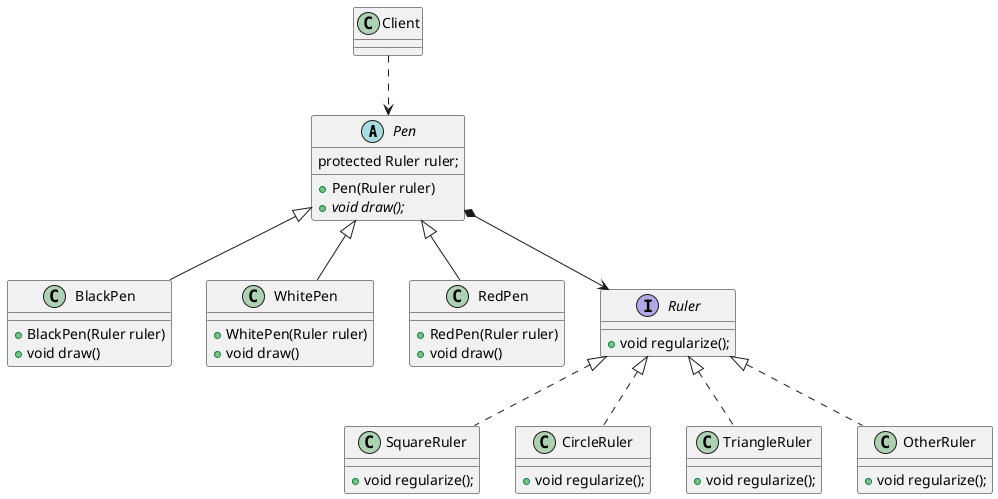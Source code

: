 @startuml
'https://plantuml.com/class-diagram

abstract class Pen{
     protected Ruler ruler;
     + Pen(Ruler ruler)
     + {abstract}  void draw();
}

class BlackPen extends Pen{
    + BlackPen(Ruler ruler)
    + void draw()
}

class WhitePen extends Pen{
   + WhitePen(Ruler ruler)
   + void draw()
}

class RedPen extends Pen{
   + RedPen(Ruler ruler)
   + void draw()
}

interface Ruler{
    + void regularize();
}

class SquareRuler implements Ruler{
   + void regularize();
}

class CircleRuler implements Ruler{
   + void regularize();
}

class TriangleRuler implements Ruler{
   + void regularize();
}

class OtherRuler implements Ruler{
   + void regularize();
}

Pen *--> Ruler
class Client{}
Client ..> Pen



@enduml